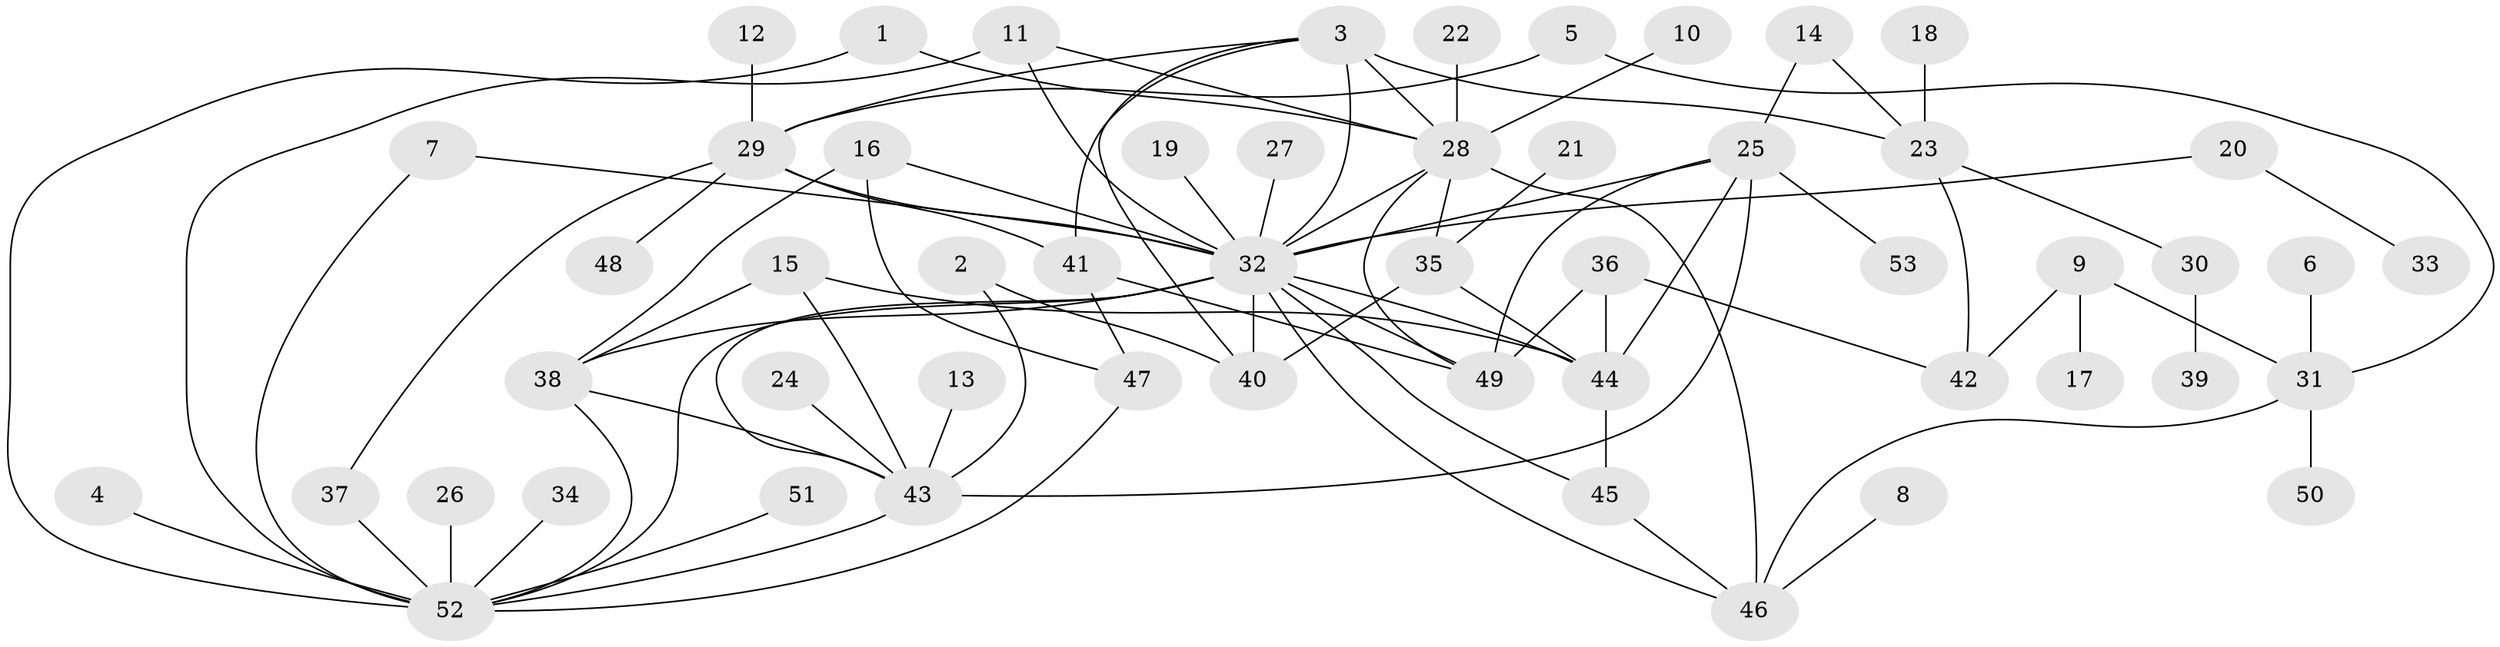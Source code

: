 // original degree distribution, {5: 0.0380952380952381, 24: 0.009523809523809525, 9: 0.02857142857142857, 6: 0.01904761904761905, 13: 0.009523809523809525, 14: 0.009523809523809525, 7: 0.02857142857142857, 2: 0.20952380952380953, 3: 0.11428571428571428, 1: 0.4666666666666667, 4: 0.05714285714285714, 8: 0.009523809523809525}
// Generated by graph-tools (version 1.1) at 2025/36/03/04/25 23:36:49]
// undirected, 53 vertices, 85 edges
graph export_dot {
  node [color=gray90,style=filled];
  1;
  2;
  3;
  4;
  5;
  6;
  7;
  8;
  9;
  10;
  11;
  12;
  13;
  14;
  15;
  16;
  17;
  18;
  19;
  20;
  21;
  22;
  23;
  24;
  25;
  26;
  27;
  28;
  29;
  30;
  31;
  32;
  33;
  34;
  35;
  36;
  37;
  38;
  39;
  40;
  41;
  42;
  43;
  44;
  45;
  46;
  47;
  48;
  49;
  50;
  51;
  52;
  53;
  1 -- 28 [weight=1.0];
  1 -- 52 [weight=1.0];
  2 -- 40 [weight=1.0];
  2 -- 43 [weight=1.0];
  3 -- 23 [weight=1.0];
  3 -- 28 [weight=1.0];
  3 -- 29 [weight=1.0];
  3 -- 32 [weight=2.0];
  3 -- 40 [weight=1.0];
  3 -- 41 [weight=1.0];
  4 -- 52 [weight=1.0];
  5 -- 29 [weight=1.0];
  5 -- 31 [weight=1.0];
  6 -- 31 [weight=1.0];
  7 -- 32 [weight=1.0];
  7 -- 52 [weight=1.0];
  8 -- 46 [weight=1.0];
  9 -- 17 [weight=1.0];
  9 -- 31 [weight=1.0];
  9 -- 42 [weight=2.0];
  10 -- 28 [weight=1.0];
  11 -- 28 [weight=2.0];
  11 -- 32 [weight=1.0];
  11 -- 52 [weight=2.0];
  12 -- 29 [weight=1.0];
  13 -- 43 [weight=1.0];
  14 -- 23 [weight=1.0];
  14 -- 25 [weight=1.0];
  15 -- 38 [weight=1.0];
  15 -- 43 [weight=1.0];
  15 -- 44 [weight=1.0];
  16 -- 32 [weight=2.0];
  16 -- 38 [weight=1.0];
  16 -- 47 [weight=1.0];
  18 -- 23 [weight=1.0];
  19 -- 32 [weight=1.0];
  20 -- 32 [weight=1.0];
  20 -- 33 [weight=1.0];
  21 -- 35 [weight=1.0];
  22 -- 28 [weight=1.0];
  23 -- 30 [weight=1.0];
  23 -- 42 [weight=1.0];
  24 -- 43 [weight=1.0];
  25 -- 32 [weight=1.0];
  25 -- 43 [weight=1.0];
  25 -- 44 [weight=1.0];
  25 -- 49 [weight=1.0];
  25 -- 53 [weight=1.0];
  26 -- 52 [weight=1.0];
  27 -- 32 [weight=1.0];
  28 -- 32 [weight=1.0];
  28 -- 35 [weight=1.0];
  28 -- 46 [weight=1.0];
  28 -- 49 [weight=2.0];
  29 -- 32 [weight=1.0];
  29 -- 37 [weight=1.0];
  29 -- 41 [weight=1.0];
  29 -- 48 [weight=1.0];
  30 -- 39 [weight=1.0];
  31 -- 46 [weight=1.0];
  31 -- 50 [weight=1.0];
  32 -- 38 [weight=1.0];
  32 -- 40 [weight=1.0];
  32 -- 43 [weight=1.0];
  32 -- 44 [weight=1.0];
  32 -- 45 [weight=1.0];
  32 -- 46 [weight=1.0];
  32 -- 49 [weight=2.0];
  32 -- 52 [weight=1.0];
  34 -- 52 [weight=1.0];
  35 -- 40 [weight=1.0];
  35 -- 44 [weight=1.0];
  36 -- 42 [weight=1.0];
  36 -- 44 [weight=1.0];
  36 -- 49 [weight=1.0];
  37 -- 52 [weight=1.0];
  38 -- 43 [weight=1.0];
  38 -- 52 [weight=1.0];
  41 -- 47 [weight=1.0];
  41 -- 49 [weight=1.0];
  43 -- 52 [weight=1.0];
  44 -- 45 [weight=1.0];
  45 -- 46 [weight=1.0];
  47 -- 52 [weight=1.0];
  51 -- 52 [weight=1.0];
}
